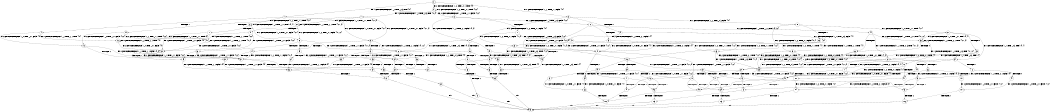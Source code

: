 digraph BCG {
size = "7, 10.5";
center = TRUE;
node [shape = circle];
0 [peripheries = 2];
0 -> 1 [label = "EX !1 !ATOMIC_EXCH_BRANCH (1, +1, TRUE, +0, 3, TRUE) !{0}"];
0 -> 2 [label = "EX !2 !ATOMIC_EXCH_BRANCH (1, +0, TRUE, +0, 1, TRUE) !{0}"];
0 -> 3 [label = "EX !0 !ATOMIC_EXCH_BRANCH (1, +1, TRUE, +1, 1, FALSE) !{0}"];
1 -> 4 [label = "TERMINATE !1"];
1 -> 5 [label = "EX !2 !ATOMIC_EXCH_BRANCH (1, +0, TRUE, +0, 1, FALSE) !{0, 1}"];
1 -> 6 [label = "EX !0 !ATOMIC_EXCH_BRANCH (1, +1, TRUE, +1, 1, TRUE) !{0, 1}"];
2 -> 7 [label = "EX !1 !ATOMIC_EXCH_BRANCH (1, +1, TRUE, +0, 3, TRUE) !{0, 2}"];
2 -> 8 [label = "EX !0 !ATOMIC_EXCH_BRANCH (1, +1, TRUE, +1, 1, FALSE) !{0, 2}"];
2 -> 2 [label = "EX !2 !ATOMIC_EXCH_BRANCH (1, +0, TRUE, +0, 1, TRUE) !{0, 2}"];
3 -> 9 [label = "TERMINATE !0"];
3 -> 10 [label = "EX !1 !ATOMIC_EXCH_BRANCH (1, +1, TRUE, +0, 3, FALSE) !{0}"];
3 -> 11 [label = "EX !2 !ATOMIC_EXCH_BRANCH (1, +0, TRUE, +0, 1, FALSE) !{0}"];
4 -> 12 [label = "EX !2 !ATOMIC_EXCH_BRANCH (1, +0, TRUE, +0, 1, FALSE) !{0}"];
4 -> 13 [label = "EX !0 !ATOMIC_EXCH_BRANCH (1, +1, TRUE, +1, 1, TRUE) !{0}"];
5 -> 14 [label = "TERMINATE !1"];
5 -> 15 [label = "TERMINATE !2"];
5 -> 16 [label = "EX !0 !ATOMIC_EXCH_BRANCH (1, +1, TRUE, +1, 1, FALSE) !{0, 1, 2}"];
6 -> 17 [label = "TERMINATE !1"];
6 -> 18 [label = "EX !2 !ATOMIC_EXCH_BRANCH (1, +0, TRUE, +0, 1, FALSE) !{0, 1}"];
6 -> 6 [label = "EX !0 !ATOMIC_EXCH_BRANCH (1, +1, TRUE, +1, 1, TRUE) !{0, 1}"];
7 -> 19 [label = "TERMINATE !1"];
7 -> 20 [label = "EX !0 !ATOMIC_EXCH_BRANCH (1, +1, TRUE, +1, 1, TRUE) !{0, 1, 2}"];
7 -> 5 [label = "EX !2 !ATOMIC_EXCH_BRANCH (1, +0, TRUE, +0, 1, FALSE) !{0, 1, 2}"];
8 -> 21 [label = "TERMINATE !0"];
8 -> 22 [label = "EX !1 !ATOMIC_EXCH_BRANCH (1, +1, TRUE, +0, 3, FALSE) !{0, 2}"];
8 -> 11 [label = "EX !2 !ATOMIC_EXCH_BRANCH (1, +0, TRUE, +0, 1, FALSE) !{0, 2}"];
9 -> 23 [label = "EX !2 !ATOMIC_EXCH_BRANCH (1, +0, TRUE, +0, 1, FALSE) !{1}"];
9 -> 24 [label = "EX !1 !ATOMIC_EXCH_BRANCH (1, +1, TRUE, +0, 3, FALSE) !{1}"];
10 -> 25 [label = "TERMINATE !0"];
10 -> 26 [label = "EX !2 !ATOMIC_EXCH_BRANCH (1, +0, TRUE, +0, 1, FALSE) !{0, 1}"];
10 -> 27 [label = "EX !1 !ATOMIC_EXCH_BRANCH (1, +0, TRUE, +1, 1, TRUE) !{0, 1}"];
11 -> 28 [label = "TERMINATE !2"];
11 -> 29 [label = "TERMINATE !0"];
11 -> 16 [label = "EX !1 !ATOMIC_EXCH_BRANCH (1, +1, TRUE, +0, 3, TRUE) !{0, 2}"];
12 -> 30 [label = "TERMINATE !2"];
12 -> 31 [label = "EX !0 !ATOMIC_EXCH_BRANCH (1, +1, TRUE, +1, 1, FALSE) !{0, 2}"];
13 -> 32 [label = "EX !2 !ATOMIC_EXCH_BRANCH (1, +0, TRUE, +0, 1, FALSE) !{0}"];
13 -> 13 [label = "EX !0 !ATOMIC_EXCH_BRANCH (1, +1, TRUE, +1, 1, TRUE) !{0}"];
14 -> 30 [label = "TERMINATE !2"];
14 -> 31 [label = "EX !0 !ATOMIC_EXCH_BRANCH (1, +1, TRUE, +1, 1, FALSE) !{0, 2}"];
15 -> 33 [label = "TERMINATE !1"];
15 -> 34 [label = "EX !0 !ATOMIC_EXCH_BRANCH (1, +1, TRUE, +1, 1, FALSE) !{0, 1}"];
16 -> 35 [label = "TERMINATE !1"];
16 -> 36 [label = "TERMINATE !2"];
16 -> 37 [label = "TERMINATE !0"];
17 -> 32 [label = "EX !2 !ATOMIC_EXCH_BRANCH (1, +0, TRUE, +0, 1, FALSE) !{0}"];
17 -> 13 [label = "EX !0 !ATOMIC_EXCH_BRANCH (1, +1, TRUE, +1, 1, TRUE) !{0}"];
18 -> 38 [label = "TERMINATE !1"];
18 -> 39 [label = "TERMINATE !2"];
18 -> 16 [label = "EX !0 !ATOMIC_EXCH_BRANCH (1, +1, TRUE, +1, 1, FALSE) !{0, 1, 2}"];
19 -> 40 [label = "EX !0 !ATOMIC_EXCH_BRANCH (1, +1, TRUE, +1, 1, TRUE) !{0, 2}"];
19 -> 12 [label = "EX !2 !ATOMIC_EXCH_BRANCH (1, +0, TRUE, +0, 1, FALSE) !{0, 2}"];
20 -> 41 [label = "TERMINATE !1"];
20 -> 18 [label = "EX !2 !ATOMIC_EXCH_BRANCH (1, +0, TRUE, +0, 1, FALSE) !{0, 1, 2}"];
20 -> 20 [label = "EX !0 !ATOMIC_EXCH_BRANCH (1, +1, TRUE, +1, 1, TRUE) !{0, 1, 2}"];
21 -> 42 [label = "EX !1 !ATOMIC_EXCH_BRANCH (1, +1, TRUE, +0, 3, FALSE) !{1, 2}"];
21 -> 23 [label = "EX !2 !ATOMIC_EXCH_BRANCH (1, +0, TRUE, +0, 1, FALSE) !{1, 2}"];
22 -> 43 [label = "TERMINATE !0"];
22 -> 26 [label = "EX !2 !ATOMIC_EXCH_BRANCH (1, +0, TRUE, +0, 1, FALSE) !{0, 1, 2}"];
22 -> 44 [label = "EX !1 !ATOMIC_EXCH_BRANCH (1, +0, TRUE, +1, 1, TRUE) !{0, 1, 2}"];
23 -> 45 [label = "TERMINATE !2"];
23 -> 46 [label = "EX !1 !ATOMIC_EXCH_BRANCH (1, +1, TRUE, +0, 3, TRUE) !{1, 2}"];
24 -> 47 [label = "EX !2 !ATOMIC_EXCH_BRANCH (1, +0, TRUE, +0, 1, FALSE) !{1}"];
24 -> 48 [label = "EX !1 !ATOMIC_EXCH_BRANCH (1, +0, TRUE, +1, 1, TRUE) !{1}"];
25 -> 47 [label = "EX !2 !ATOMIC_EXCH_BRANCH (1, +0, TRUE, +0, 1, FALSE) !{1}"];
25 -> 48 [label = "EX !1 !ATOMIC_EXCH_BRANCH (1, +0, TRUE, +1, 1, TRUE) !{1}"];
26 -> 49 [label = "TERMINATE !2"];
26 -> 50 [label = "TERMINATE !0"];
26 -> 51 [label = "EX !1 !ATOMIC_EXCH_BRANCH (1, +0, TRUE, +1, 1, FALSE) !{0, 1, 2}"];
27 -> 52 [label = "TERMINATE !0"];
27 -> 53 [label = "EX !2 !ATOMIC_EXCH_BRANCH (1, +0, TRUE, +0, 1, TRUE) !{0, 1}"];
27 -> 54 [label = "EX !1 !ATOMIC_EXCH_BRANCH (1, +1, TRUE, +0, 3, TRUE) !{0, 1}"];
28 -> 55 [label = "TERMINATE !0"];
28 -> 34 [label = "EX !1 !ATOMIC_EXCH_BRANCH (1, +1, TRUE, +0, 3, TRUE) !{0}"];
29 -> 45 [label = "TERMINATE !2"];
29 -> 46 [label = "EX !1 !ATOMIC_EXCH_BRANCH (1, +1, TRUE, +0, 3, TRUE) !{1, 2}"];
30 -> 56 [label = "EX !0 !ATOMIC_EXCH_BRANCH (1, +1, TRUE, +1, 1, FALSE) !{0}"];
31 -> 57 [label = "TERMINATE !2"];
31 -> 58 [label = "TERMINATE !0"];
32 -> 59 [label = "TERMINATE !2"];
32 -> 31 [label = "EX !0 !ATOMIC_EXCH_BRANCH (1, +1, TRUE, +1, 1, FALSE) !{0, 2}"];
33 -> 56 [label = "EX !0 !ATOMIC_EXCH_BRANCH (1, +1, TRUE, +1, 1, FALSE) !{0}"];
34 -> 60 [label = "TERMINATE !1"];
34 -> 61 [label = "TERMINATE !0"];
35 -> 57 [label = "TERMINATE !2"];
35 -> 58 [label = "TERMINATE !0"];
36 -> 60 [label = "TERMINATE !1"];
36 -> 61 [label = "TERMINATE !0"];
37 -> 62 [label = "TERMINATE !1"];
37 -> 63 [label = "TERMINATE !2"];
38 -> 59 [label = "TERMINATE !2"];
38 -> 31 [label = "EX !0 !ATOMIC_EXCH_BRANCH (1, +1, TRUE, +1, 1, FALSE) !{0, 2}"];
39 -> 64 [label = "TERMINATE !1"];
39 -> 34 [label = "EX !0 !ATOMIC_EXCH_BRANCH (1, +1, TRUE, +1, 1, FALSE) !{0, 1}"];
40 -> 32 [label = "EX !2 !ATOMIC_EXCH_BRANCH (1, +0, TRUE, +0, 1, FALSE) !{0, 2}"];
40 -> 40 [label = "EX !0 !ATOMIC_EXCH_BRANCH (1, +1, TRUE, +1, 1, TRUE) !{0, 2}"];
41 -> 32 [label = "EX !2 !ATOMIC_EXCH_BRANCH (1, +0, TRUE, +0, 1, FALSE) !{0, 2}"];
41 -> 40 [label = "EX !0 !ATOMIC_EXCH_BRANCH (1, +1, TRUE, +1, 1, TRUE) !{0, 2}"];
42 -> 47 [label = "EX !2 !ATOMIC_EXCH_BRANCH (1, +0, TRUE, +0, 1, FALSE) !{1, 2}"];
42 -> 65 [label = "EX !1 !ATOMIC_EXCH_BRANCH (1, +0, TRUE, +1, 1, TRUE) !{1, 2}"];
43 -> 47 [label = "EX !2 !ATOMIC_EXCH_BRANCH (1, +0, TRUE, +0, 1, FALSE) !{1, 2}"];
43 -> 65 [label = "EX !1 !ATOMIC_EXCH_BRANCH (1, +0, TRUE, +1, 1, TRUE) !{1, 2}"];
44 -> 66 [label = "TERMINATE !0"];
44 -> 53 [label = "EX !2 !ATOMIC_EXCH_BRANCH (1, +0, TRUE, +0, 1, TRUE) !{0, 1, 2}"];
44 -> 67 [label = "EX !1 !ATOMIC_EXCH_BRANCH (1, +1, TRUE, +0, 3, TRUE) !{0, 1, 2}"];
45 -> 68 [label = "EX !1 !ATOMIC_EXCH_BRANCH (1, +1, TRUE, +0, 3, TRUE) !{1}"];
46 -> 62 [label = "TERMINATE !1"];
46 -> 63 [label = "TERMINATE !2"];
47 -> 69 [label = "TERMINATE !2"];
47 -> 70 [label = "EX !1 !ATOMIC_EXCH_BRANCH (1, +0, TRUE, +1, 1, FALSE) !{1, 2}"];
48 -> 71 [label = "EX !2 !ATOMIC_EXCH_BRANCH (1, +0, TRUE, +0, 1, TRUE) !{1}"];
48 -> 72 [label = "EX !1 !ATOMIC_EXCH_BRANCH (1, +1, TRUE, +0, 3, TRUE) !{1}"];
49 -> 73 [label = "TERMINATE !0"];
49 -> 74 [label = "EX !1 !ATOMIC_EXCH_BRANCH (1, +0, TRUE, +1, 1, FALSE) !{0, 1}"];
50 -> 69 [label = "TERMINATE !2"];
50 -> 70 [label = "EX !1 !ATOMIC_EXCH_BRANCH (1, +0, TRUE, +1, 1, FALSE) !{1, 2}"];
51 -> 75 [label = "TERMINATE !1"];
51 -> 76 [label = "TERMINATE !2"];
51 -> 77 [label = "TERMINATE !0"];
52 -> 71 [label = "EX !2 !ATOMIC_EXCH_BRANCH (1, +0, TRUE, +0, 1, TRUE) !{1}"];
52 -> 72 [label = "EX !1 !ATOMIC_EXCH_BRANCH (1, +1, TRUE, +0, 3, TRUE) !{1}"];
53 -> 66 [label = "TERMINATE !0"];
53 -> 53 [label = "EX !2 !ATOMIC_EXCH_BRANCH (1, +0, TRUE, +0, 1, TRUE) !{0, 1, 2}"];
53 -> 67 [label = "EX !1 !ATOMIC_EXCH_BRANCH (1, +1, TRUE, +0, 3, TRUE) !{0, 1, 2}"];
54 -> 78 [label = "TERMINATE !1"];
54 -> 79 [label = "TERMINATE !0"];
54 -> 80 [label = "EX !2 !ATOMIC_EXCH_BRANCH (1, +0, TRUE, +0, 1, FALSE) !{0, 1}"];
55 -> 68 [label = "EX !1 !ATOMIC_EXCH_BRANCH (1, +1, TRUE, +0, 3, TRUE) !{1}"];
56 -> 81 [label = "TERMINATE !0"];
57 -> 81 [label = "TERMINATE !0"];
58 -> 82 [label = "TERMINATE !2"];
59 -> 56 [label = "EX !0 !ATOMIC_EXCH_BRANCH (1, +1, TRUE, +1, 1, FALSE) !{0}"];
60 -> 81 [label = "TERMINATE !0"];
61 -> 83 [label = "TERMINATE !1"];
62 -> 84 [label = "TERMINATE !2"];
63 -> 83 [label = "TERMINATE !1"];
64 -> 56 [label = "EX !0 !ATOMIC_EXCH_BRANCH (1, +1, TRUE, +1, 1, FALSE) !{0}"];
65 -> 71 [label = "EX !2 !ATOMIC_EXCH_BRANCH (1, +0, TRUE, +0, 1, TRUE) !{1, 2}"];
65 -> 85 [label = "EX !1 !ATOMIC_EXCH_BRANCH (1, +1, TRUE, +0, 3, TRUE) !{1, 2}"];
66 -> 71 [label = "EX !2 !ATOMIC_EXCH_BRANCH (1, +0, TRUE, +0, 1, TRUE) !{1, 2}"];
66 -> 85 [label = "EX !1 !ATOMIC_EXCH_BRANCH (1, +1, TRUE, +0, 3, TRUE) !{1, 2}"];
67 -> 86 [label = "TERMINATE !1"];
67 -> 87 [label = "TERMINATE !0"];
67 -> 80 [label = "EX !2 !ATOMIC_EXCH_BRANCH (1, +0, TRUE, +0, 1, FALSE) !{0, 1, 2}"];
68 -> 83 [label = "TERMINATE !1"];
69 -> 88 [label = "EX !1 !ATOMIC_EXCH_BRANCH (1, +0, TRUE, +1, 1, FALSE) !{1}"];
70 -> 89 [label = "TERMINATE !1"];
70 -> 90 [label = "TERMINATE !2"];
71 -> 71 [label = "EX !2 !ATOMIC_EXCH_BRANCH (1, +0, TRUE, +0, 1, TRUE) !{1, 2}"];
71 -> 85 [label = "EX !1 !ATOMIC_EXCH_BRANCH (1, +1, TRUE, +0, 3, TRUE) !{1, 2}"];
72 -> 91 [label = "TERMINATE !1"];
72 -> 92 [label = "EX !2 !ATOMIC_EXCH_BRANCH (1, +0, TRUE, +0, 1, FALSE) !{1}"];
73 -> 88 [label = "EX !1 !ATOMIC_EXCH_BRANCH (1, +0, TRUE, +1, 1, FALSE) !{1}"];
74 -> 93 [label = "TERMINATE !1"];
74 -> 94 [label = "TERMINATE !0"];
75 -> 95 [label = "TERMINATE !2"];
75 -> 96 [label = "TERMINATE !0"];
76 -> 93 [label = "TERMINATE !1"];
76 -> 94 [label = "TERMINATE !0"];
77 -> 89 [label = "TERMINATE !1"];
77 -> 90 [label = "TERMINATE !2"];
78 -> 97 [label = "TERMINATE !0"];
78 -> 98 [label = "EX !2 !ATOMIC_EXCH_BRANCH (1, +0, TRUE, +0, 1, FALSE) !{0}"];
79 -> 91 [label = "TERMINATE !1"];
79 -> 92 [label = "EX !2 !ATOMIC_EXCH_BRANCH (1, +0, TRUE, +0, 1, FALSE) !{1}"];
80 -> 75 [label = "TERMINATE !1"];
80 -> 76 [label = "TERMINATE !2"];
80 -> 77 [label = "TERMINATE !0"];
81 -> 99 [label = "exit"];
82 -> 99 [label = "exit"];
83 -> 99 [label = "exit"];
84 -> 99 [label = "exit"];
85 -> 100 [label = "TERMINATE !1"];
85 -> 92 [label = "EX !2 !ATOMIC_EXCH_BRANCH (1, +0, TRUE, +0, 1, FALSE) !{1, 2}"];
86 -> 101 [label = "TERMINATE !0"];
86 -> 98 [label = "EX !2 !ATOMIC_EXCH_BRANCH (1, +0, TRUE, +0, 1, FALSE) !{0, 2}"];
87 -> 100 [label = "TERMINATE !1"];
87 -> 92 [label = "EX !2 !ATOMIC_EXCH_BRANCH (1, +0, TRUE, +0, 1, FALSE) !{1, 2}"];
88 -> 102 [label = "TERMINATE !1"];
89 -> 103 [label = "TERMINATE !2"];
90 -> 102 [label = "TERMINATE !1"];
91 -> 104 [label = "EX !2 !ATOMIC_EXCH_BRANCH (1, +0, TRUE, +0, 1, FALSE) !{2}"];
92 -> 89 [label = "TERMINATE !1"];
92 -> 90 [label = "TERMINATE !2"];
93 -> 105 [label = "TERMINATE !0"];
94 -> 102 [label = "TERMINATE !1"];
95 -> 105 [label = "TERMINATE !0"];
96 -> 106 [label = "TERMINATE !2"];
97 -> 107 [label = "EX !2 !ATOMIC_EXCH_BRANCH (1, +0, TRUE, +0, 1, FALSE) !{1, 2}"];
98 -> 95 [label = "TERMINATE !2"];
98 -> 96 [label = "TERMINATE !0"];
100 -> 104 [label = "EX !2 !ATOMIC_EXCH_BRANCH (1, +0, TRUE, +0, 1, FALSE) !{2}"];
101 -> 107 [label = "EX !2 !ATOMIC_EXCH_BRANCH (1, +0, TRUE, +0, 1, FALSE) !{1, 2}"];
102 -> 99 [label = "exit"];
103 -> 99 [label = "exit"];
104 -> 103 [label = "TERMINATE !2"];
105 -> 99 [label = "exit"];
106 -> 99 [label = "exit"];
107 -> 106 [label = "TERMINATE !2"];
}
